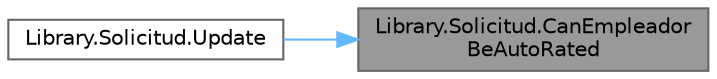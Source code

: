 digraph "Library.Solicitud.CanEmpleadorBeAutoRated"
{
 // INTERACTIVE_SVG=YES
 // LATEX_PDF_SIZE
  bgcolor="transparent";
  edge [fontname=Helvetica,fontsize=10,labelfontname=Helvetica,labelfontsize=10];
  node [fontname=Helvetica,fontsize=10,shape=box,height=0.2,width=0.4];
  rankdir="RL";
  Node1 [label="Library.Solicitud.CanEmpleador\lBeAutoRated",height=0.2,width=0.4,color="gray40", fillcolor="grey60", style="filled", fontcolor="black",tooltip="Compara la fecha actual con la fecha límite para calificar."];
  Node1 -> Node2 [dir="back",color="steelblue1",style="solid"];
  Node2 [label="Library.Solicitud.Update",height=0.2,width=0.4,color="grey40", fillcolor="white", style="filled",URL="$classLibrary_1_1Solicitud.html#a2b9a4efefd35c16aca1099d7997c286e",tooltip="Método para actualizar una calificación en caso que se haga dentro del plazo. Si excede la fecha lími..."];
}
